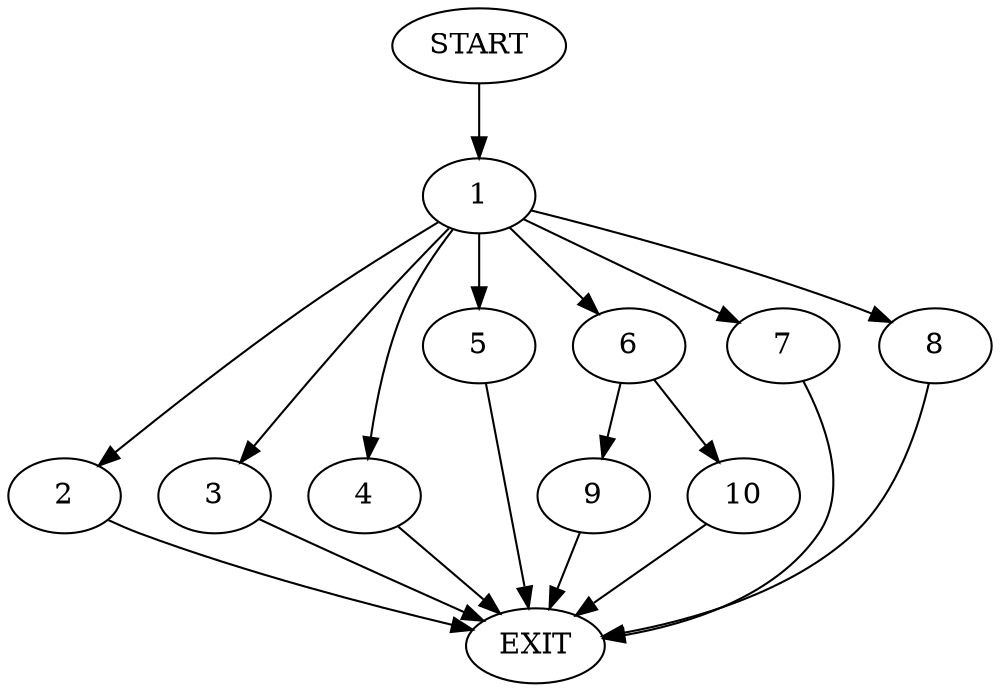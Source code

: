 digraph {
0 [label="START"]
11 [label="EXIT"]
0 -> 1
1 -> 2
1 -> 3
1 -> 4
1 -> 5
1 -> 6
1 -> 7
1 -> 8
2 -> 11
4 -> 11
6 -> 9
6 -> 10
7 -> 11
3 -> 11
5 -> 11
8 -> 11
10 -> 11
9 -> 11
}
